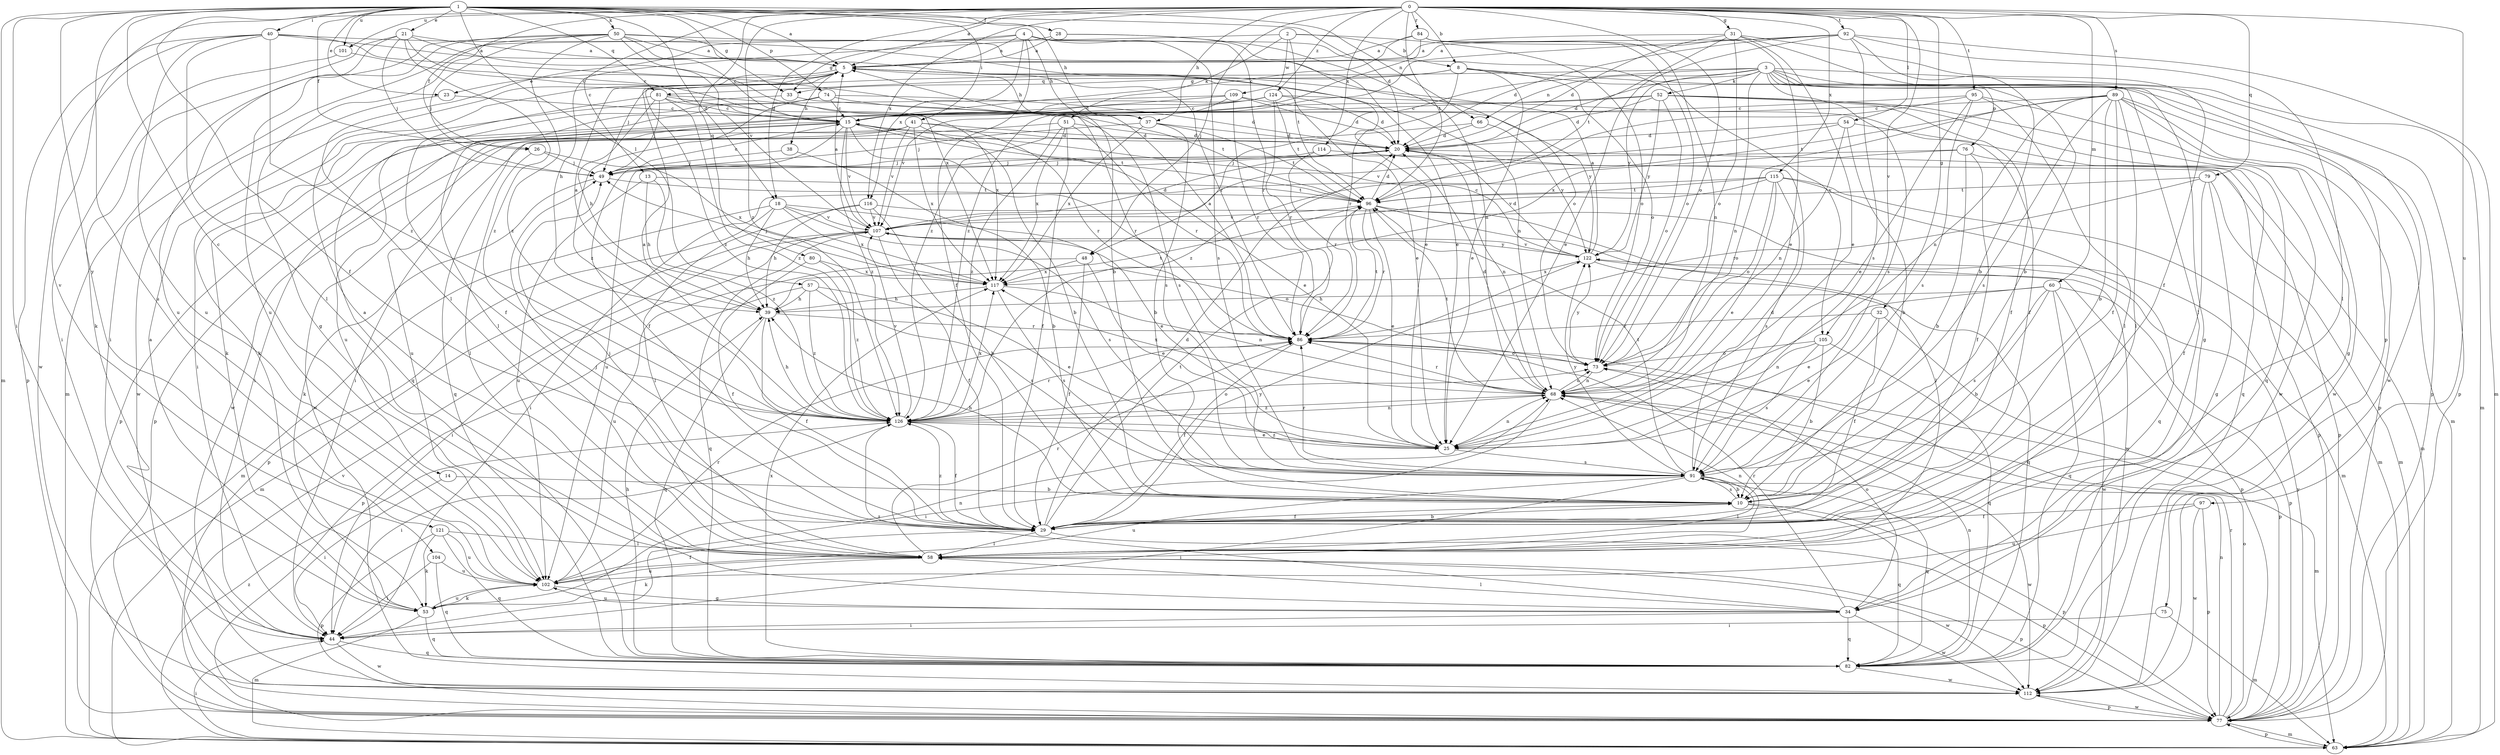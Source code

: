 strict digraph  {
0;
1;
2;
3;
4;
5;
8;
10;
13;
14;
15;
18;
20;
21;
23;
25;
26;
28;
29;
31;
32;
33;
34;
37;
38;
39;
40;
41;
44;
48;
49;
50;
51;
52;
53;
54;
57;
58;
60;
63;
66;
68;
73;
74;
75;
76;
77;
79;
80;
81;
82;
84;
86;
89;
91;
92;
95;
96;
97;
101;
102;
104;
105;
107;
109;
112;
114;
115;
116;
117;
121;
122;
124;
126;
0 -> 5  [label=a];
0 -> 8  [label=b];
0 -> 13  [label=c];
0 -> 18  [label=d];
0 -> 26  [label=f];
0 -> 31  [label=g];
0 -> 32  [label=g];
0 -> 37  [label=h];
0 -> 48  [label=j];
0 -> 54  [label=l];
0 -> 60  [label=m];
0 -> 73  [label=o];
0 -> 79  [label=q];
0 -> 80  [label=q];
0 -> 84  [label=r];
0 -> 89  [label=s];
0 -> 92  [label=t];
0 -> 95  [label=t];
0 -> 96  [label=t];
0 -> 97  [label=u];
0 -> 101  [label=u];
0 -> 104  [label=v];
0 -> 105  [label=v];
0 -> 114  [label=x];
0 -> 115  [label=x];
0 -> 116  [label=x];
0 -> 124  [label=z];
0 -> 126  [label=z];
1 -> 5  [label=a];
1 -> 14  [label=c];
1 -> 18  [label=d];
1 -> 20  [label=d];
1 -> 21  [label=e];
1 -> 23  [label=e];
1 -> 26  [label=f];
1 -> 28  [label=f];
1 -> 29  [label=f];
1 -> 33  [label=g];
1 -> 37  [label=h];
1 -> 40  [label=i];
1 -> 41  [label=i];
1 -> 44  [label=i];
1 -> 50  [label=k];
1 -> 57  [label=l];
1 -> 63  [label=m];
1 -> 66  [label=n];
1 -> 74  [label=p];
1 -> 81  [label=q];
1 -> 101  [label=u];
1 -> 102  [label=u];
1 -> 121  [label=y];
2 -> 8  [label=b];
2 -> 51  [label=k];
2 -> 58  [label=l];
2 -> 73  [label=o];
2 -> 96  [label=t];
2 -> 109  [label=w];
3 -> 20  [label=d];
3 -> 48  [label=j];
3 -> 49  [label=j];
3 -> 52  [label=k];
3 -> 58  [label=l];
3 -> 63  [label=m];
3 -> 66  [label=n];
3 -> 68  [label=n];
3 -> 75  [label=p];
3 -> 76  [label=p];
3 -> 77  [label=p];
3 -> 91  [label=s];
3 -> 112  [label=w];
3 -> 122  [label=y];
4 -> 5  [label=a];
4 -> 29  [label=f];
4 -> 33  [label=g];
4 -> 37  [label=h];
4 -> 44  [label=i];
4 -> 86  [label=r];
4 -> 91  [label=s];
4 -> 105  [label=v];
4 -> 116  [label=x];
5 -> 23  [label=e];
5 -> 25  [label=e];
5 -> 37  [label=h];
5 -> 38  [label=h];
5 -> 68  [label=n];
5 -> 126  [label=z];
8 -> 25  [label=e];
8 -> 33  [label=g];
8 -> 34  [label=g];
8 -> 73  [label=o];
8 -> 77  [label=p];
8 -> 81  [label=q];
8 -> 86  [label=r];
10 -> 29  [label=f];
10 -> 39  [label=h];
10 -> 77  [label=p];
10 -> 82  [label=q];
10 -> 91  [label=s];
13 -> 39  [label=h];
13 -> 96  [label=t];
13 -> 102  [label=u];
13 -> 126  [label=z];
14 -> 10  [label=b];
14 -> 44  [label=i];
15 -> 20  [label=d];
15 -> 25  [label=e];
15 -> 29  [label=f];
15 -> 44  [label=i];
15 -> 77  [label=p];
15 -> 86  [label=r];
15 -> 96  [label=t];
15 -> 102  [label=u];
15 -> 107  [label=v];
15 -> 126  [label=z];
18 -> 25  [label=e];
18 -> 39  [label=h];
18 -> 63  [label=m];
18 -> 77  [label=p];
18 -> 91  [label=s];
18 -> 107  [label=v];
18 -> 117  [label=x];
20 -> 49  [label=j];
20 -> 68  [label=n];
20 -> 77  [label=p];
20 -> 102  [label=u];
21 -> 5  [label=a];
21 -> 15  [label=c];
21 -> 49  [label=j];
21 -> 53  [label=k];
21 -> 102  [label=u];
21 -> 117  [label=x];
21 -> 126  [label=z];
23 -> 15  [label=c];
23 -> 112  [label=w];
25 -> 68  [label=n];
25 -> 91  [label=s];
25 -> 126  [label=z];
26 -> 49  [label=j];
26 -> 58  [label=l];
26 -> 117  [label=x];
28 -> 5  [label=a];
28 -> 25  [label=e];
28 -> 39  [label=h];
28 -> 68  [label=n];
29 -> 10  [label=b];
29 -> 20  [label=d];
29 -> 49  [label=j];
29 -> 58  [label=l];
29 -> 77  [label=p];
29 -> 96  [label=t];
29 -> 122  [label=y];
29 -> 126  [label=z];
31 -> 5  [label=a];
31 -> 10  [label=b];
31 -> 20  [label=d];
31 -> 25  [label=e];
31 -> 29  [label=f];
31 -> 73  [label=o];
31 -> 96  [label=t];
32 -> 25  [label=e];
32 -> 29  [label=f];
32 -> 77  [label=p];
32 -> 86  [label=r];
33 -> 44  [label=i];
33 -> 91  [label=s];
34 -> 44  [label=i];
34 -> 58  [label=l];
34 -> 73  [label=o];
34 -> 82  [label=q];
34 -> 86  [label=r];
34 -> 102  [label=u];
34 -> 112  [label=w];
34 -> 126  [label=z];
37 -> 10  [label=b];
37 -> 20  [label=d];
37 -> 49  [label=j];
37 -> 96  [label=t];
37 -> 117  [label=x];
38 -> 10  [label=b];
38 -> 49  [label=j];
39 -> 5  [label=a];
39 -> 29  [label=f];
39 -> 82  [label=q];
39 -> 86  [label=r];
39 -> 96  [label=t];
40 -> 5  [label=a];
40 -> 10  [label=b];
40 -> 25  [label=e];
40 -> 58  [label=l];
40 -> 77  [label=p];
40 -> 102  [label=u];
40 -> 112  [label=w];
40 -> 126  [label=z];
41 -> 10  [label=b];
41 -> 20  [label=d];
41 -> 77  [label=p];
41 -> 82  [label=q];
41 -> 86  [label=r];
41 -> 107  [label=v];
41 -> 112  [label=w];
41 -> 117  [label=x];
44 -> 82  [label=q];
44 -> 112  [label=w];
48 -> 25  [label=e];
48 -> 29  [label=f];
48 -> 102  [label=u];
48 -> 117  [label=x];
49 -> 15  [label=c];
49 -> 53  [label=k];
49 -> 96  [label=t];
50 -> 5  [label=a];
50 -> 15  [label=c];
50 -> 34  [label=g];
50 -> 49  [label=j];
50 -> 63  [label=m];
50 -> 73  [label=o];
50 -> 86  [label=r];
50 -> 102  [label=u];
50 -> 107  [label=v];
50 -> 126  [label=z];
51 -> 20  [label=d];
51 -> 29  [label=f];
51 -> 86  [label=r];
51 -> 112  [label=w];
51 -> 117  [label=x];
51 -> 126  [label=z];
52 -> 15  [label=c];
52 -> 20  [label=d];
52 -> 29  [label=f];
52 -> 53  [label=k];
52 -> 73  [label=o];
52 -> 82  [label=q];
52 -> 112  [label=w];
52 -> 122  [label=y];
53 -> 5  [label=a];
53 -> 63  [label=m];
53 -> 68  [label=n];
53 -> 82  [label=q];
53 -> 102  [label=u];
54 -> 10  [label=b];
54 -> 20  [label=d];
54 -> 68  [label=n];
54 -> 82  [label=q];
54 -> 107  [label=v];
57 -> 25  [label=e];
57 -> 39  [label=h];
57 -> 77  [label=p];
57 -> 91  [label=s];
57 -> 126  [label=z];
58 -> 5  [label=a];
58 -> 49  [label=j];
58 -> 53  [label=k];
58 -> 68  [label=n];
58 -> 77  [label=p];
58 -> 86  [label=r];
58 -> 102  [label=u];
58 -> 112  [label=w];
60 -> 10  [label=b];
60 -> 25  [label=e];
60 -> 39  [label=h];
60 -> 77  [label=p];
60 -> 82  [label=q];
60 -> 91  [label=s];
60 -> 112  [label=w];
63 -> 44  [label=i];
63 -> 77  [label=p];
63 -> 126  [label=z];
66 -> 20  [label=d];
66 -> 44  [label=i];
66 -> 122  [label=y];
68 -> 20  [label=d];
68 -> 44  [label=i];
68 -> 63  [label=m];
68 -> 73  [label=o];
68 -> 86  [label=r];
68 -> 96  [label=t];
68 -> 117  [label=x];
68 -> 126  [label=z];
73 -> 68  [label=n];
73 -> 122  [label=y];
74 -> 15  [label=c];
74 -> 20  [label=d];
74 -> 82  [label=q];
74 -> 91  [label=s];
74 -> 126  [label=z];
75 -> 44  [label=i];
75 -> 63  [label=m];
76 -> 10  [label=b];
76 -> 29  [label=f];
76 -> 49  [label=j];
76 -> 63  [label=m];
76 -> 73  [label=o];
77 -> 63  [label=m];
77 -> 68  [label=n];
77 -> 73  [label=o];
77 -> 86  [label=r];
77 -> 107  [label=v];
77 -> 112  [label=w];
77 -> 122  [label=y];
79 -> 29  [label=f];
79 -> 34  [label=g];
79 -> 63  [label=m];
79 -> 86  [label=r];
79 -> 96  [label=t];
80 -> 29  [label=f];
80 -> 117  [label=x];
80 -> 126  [label=z];
81 -> 15  [label=c];
81 -> 29  [label=f];
81 -> 39  [label=h];
81 -> 49  [label=j];
81 -> 96  [label=t];
81 -> 117  [label=x];
81 -> 126  [label=z];
82 -> 39  [label=h];
82 -> 68  [label=n];
82 -> 112  [label=w];
82 -> 117  [label=x];
84 -> 5  [label=a];
84 -> 15  [label=c];
84 -> 25  [label=e];
84 -> 68  [label=n];
84 -> 73  [label=o];
84 -> 126  [label=z];
86 -> 5  [label=a];
86 -> 29  [label=f];
86 -> 73  [label=o];
86 -> 96  [label=t];
89 -> 10  [label=b];
89 -> 15  [label=c];
89 -> 29  [label=f];
89 -> 58  [label=l];
89 -> 63  [label=m];
89 -> 68  [label=n];
89 -> 77  [label=p];
89 -> 91  [label=s];
89 -> 96  [label=t];
89 -> 112  [label=w];
89 -> 117  [label=x];
91 -> 10  [label=b];
91 -> 20  [label=d];
91 -> 44  [label=i];
91 -> 58  [label=l];
91 -> 82  [label=q];
91 -> 86  [label=r];
91 -> 96  [label=t];
91 -> 102  [label=u];
91 -> 112  [label=w];
91 -> 122  [label=y];
92 -> 5  [label=a];
92 -> 10  [label=b];
92 -> 20  [label=d];
92 -> 25  [label=e];
92 -> 58  [label=l];
92 -> 63  [label=m];
92 -> 91  [label=s];
92 -> 126  [label=z];
95 -> 15  [label=c];
95 -> 25  [label=e];
95 -> 34  [label=g];
95 -> 58  [label=l];
95 -> 91  [label=s];
95 -> 126  [label=z];
96 -> 20  [label=d];
96 -> 25  [label=e];
96 -> 58  [label=l];
96 -> 63  [label=m];
96 -> 86  [label=r];
96 -> 107  [label=v];
97 -> 29  [label=f];
97 -> 77  [label=p];
97 -> 102  [label=u];
97 -> 112  [label=w];
101 -> 15  [label=c];
101 -> 44  [label=i];
102 -> 29  [label=f];
102 -> 34  [label=g];
102 -> 53  [label=k];
102 -> 86  [label=r];
104 -> 44  [label=i];
104 -> 82  [label=q];
104 -> 102  [label=u];
105 -> 10  [label=b];
105 -> 68  [label=n];
105 -> 73  [label=o];
105 -> 82  [label=q];
105 -> 91  [label=s];
107 -> 5  [label=a];
107 -> 20  [label=d];
107 -> 29  [label=f];
107 -> 44  [label=i];
107 -> 63  [label=m];
107 -> 73  [label=o];
107 -> 82  [label=q];
107 -> 122  [label=y];
109 -> 15  [label=c];
109 -> 20  [label=d];
109 -> 58  [label=l];
109 -> 86  [label=r];
109 -> 107  [label=v];
109 -> 122  [label=y];
112 -> 77  [label=p];
114 -> 49  [label=j];
114 -> 77  [label=p];
114 -> 86  [label=r];
115 -> 25  [label=e];
115 -> 44  [label=i];
115 -> 63  [label=m];
115 -> 73  [label=o];
115 -> 82  [label=q];
115 -> 91  [label=s];
115 -> 96  [label=t];
115 -> 107  [label=v];
116 -> 10  [label=b];
116 -> 39  [label=h];
116 -> 58  [label=l];
116 -> 107  [label=v];
116 -> 112  [label=w];
117 -> 39  [label=h];
117 -> 49  [label=j];
117 -> 68  [label=n];
117 -> 91  [label=s];
121 -> 53  [label=k];
121 -> 58  [label=l];
121 -> 77  [label=p];
121 -> 82  [label=q];
121 -> 102  [label=u];
122 -> 5  [label=a];
122 -> 15  [label=c];
122 -> 20  [label=d];
122 -> 77  [label=p];
122 -> 82  [label=q];
122 -> 107  [label=v];
122 -> 117  [label=x];
124 -> 15  [label=c];
124 -> 20  [label=d];
124 -> 29  [label=f];
124 -> 53  [label=k];
124 -> 86  [label=r];
124 -> 96  [label=t];
124 -> 102  [label=u];
126 -> 5  [label=a];
126 -> 25  [label=e];
126 -> 29  [label=f];
126 -> 39  [label=h];
126 -> 44  [label=i];
126 -> 68  [label=n];
126 -> 73  [label=o];
126 -> 86  [label=r];
126 -> 107  [label=v];
126 -> 117  [label=x];
}
